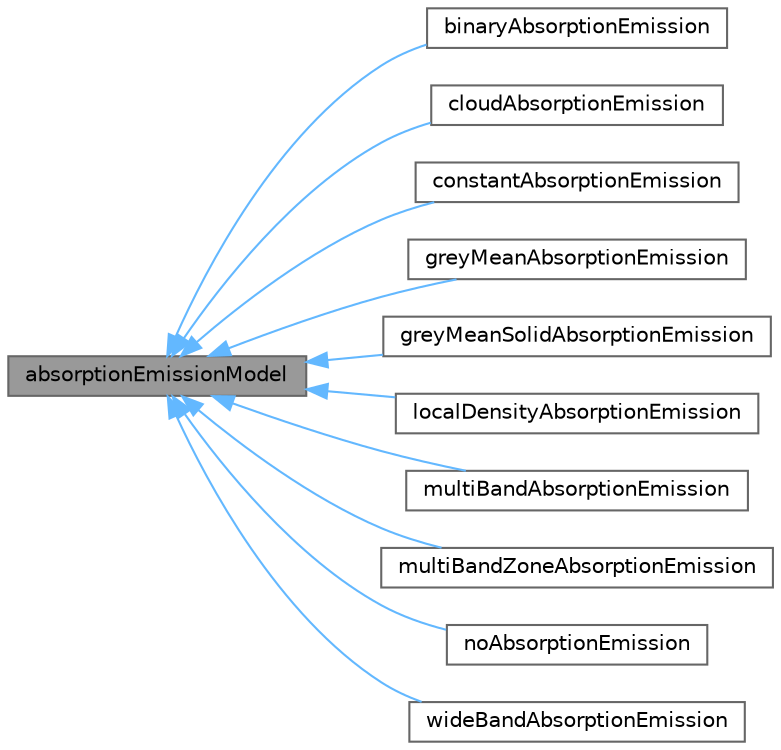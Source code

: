 digraph "absorptionEmissionModel"
{
 // LATEX_PDF_SIZE
  bgcolor="transparent";
  edge [fontname=Helvetica,fontsize=10,labelfontname=Helvetica,labelfontsize=10];
  node [fontname=Helvetica,fontsize=10,shape=box,height=0.2,width=0.4];
  rankdir="LR";
  Node1 [id="Node000001",label="absorptionEmissionModel",height=0.2,width=0.4,color="gray40", fillcolor="grey60", style="filled", fontcolor="black",tooltip="Model to supply absorption and emission coefficients for radiation modelling."];
  Node1 -> Node2 [id="edge1_Node000001_Node000002",dir="back",color="steelblue1",style="solid",tooltip=" "];
  Node2 [id="Node000002",label="binaryAbsorptionEmission",height=0.2,width=0.4,color="gray40", fillcolor="white", style="filled",URL="$classFoam_1_1radiation_1_1binaryAbsorptionEmission.html",tooltip="Radiation coefficient based on two absorption models."];
  Node1 -> Node3 [id="edge2_Node000001_Node000003",dir="back",color="steelblue1",style="solid",tooltip=" "];
  Node3 [id="Node000003",label="cloudAbsorptionEmission",height=0.2,width=0.4,color="gray40", fillcolor="white", style="filled",URL="$classFoam_1_1radiation_1_1cloudAbsorptionEmission.html",tooltip="Retrieves absorption/emission data from a cloud object."];
  Node1 -> Node4 [id="edge3_Node000001_Node000004",dir="back",color="steelblue1",style="solid",tooltip=" "];
  Node4 [id="Node000004",label="constantAbsorptionEmission",height=0.2,width=0.4,color="gray40", fillcolor="white", style="filled",URL="$classFoam_1_1radiation_1_1constantAbsorptionEmission.html",tooltip="Constant radiation absorption and emission coefficients for continuous phase."];
  Node1 -> Node5 [id="edge4_Node000001_Node000005",dir="back",color="steelblue1",style="solid",tooltip=" "];
  Node5 [id="Node000005",label="greyMeanAbsorptionEmission",height=0.2,width=0.4,color="gray40", fillcolor="white", style="filled",URL="$classFoam_1_1radiation_1_1greyMeanAbsorptionEmission.html",tooltip="greyMeanAbsorptionEmission radiation absorption and emission coefficients for continuous phase"];
  Node1 -> Node6 [id="edge5_Node000001_Node000006",dir="back",color="steelblue1",style="solid",tooltip=" "];
  Node6 [id="Node000006",label="greyMeanSolidAbsorptionEmission",height=0.2,width=0.4,color="gray40", fillcolor="white", style="filled",URL="$classFoam_1_1radiation_1_1greyMeanSolidAbsorptionEmission.html",tooltip="greyMeanSolidAbsorptionEmission radiation absorption and emission coefficients for solid mixture"];
  Node1 -> Node7 [id="edge6_Node000001_Node000007",dir="back",color="steelblue1",style="solid",tooltip=" "];
  Node7 [id="Node000007",label="localDensityAbsorptionEmission",height=0.2,width=0.4,color="gray40", fillcolor="white", style="filled",URL="$classFoam_1_1radiation_1_1localDensityAbsorptionEmission.html",tooltip="Constant radiation absorption and emission coefficients for continuous phase."];
  Node1 -> Node8 [id="edge7_Node000001_Node000008",dir="back",color="steelblue1",style="solid",tooltip=" "];
  Node8 [id="Node000008",label="multiBandAbsorptionEmission",height=0.2,width=0.4,color="gray40", fillcolor="white", style="filled",URL="$classFoam_1_1radiation_1_1multiBandAbsorptionEmission.html",tooltip="multiBandAbsorptionEmission radiation absorption/emission for solids."];
  Node1 -> Node9 [id="edge8_Node000001_Node000009",dir="back",color="steelblue1",style="solid",tooltip=" "];
  Node9 [id="Node000009",label="multiBandZoneAbsorptionEmission",height=0.2,width=0.4,color="gray40", fillcolor="white", style="filled",URL="$classFoam_1_1radiation_1_1multiBandZoneAbsorptionEmission.html",tooltip="multiBandZoneAbsorptionEmission radiation absorption/emission for solids."];
  Node1 -> Node10 [id="edge9_Node000001_Node000010",dir="back",color="steelblue1",style="solid",tooltip=" "];
  Node10 [id="Node000010",label="noAbsorptionEmission",height=0.2,width=0.4,color="gray40", fillcolor="white", style="filled",URL="$classFoam_1_1radiation_1_1noAbsorptionEmission.html",tooltip="Dummy absorption-emission model for 'none'."];
  Node1 -> Node11 [id="edge10_Node000001_Node000011",dir="back",color="steelblue1",style="solid",tooltip=" "];
  Node11 [id="Node000011",label="wideBandAbsorptionEmission",height=0.2,width=0.4,color="gray40", fillcolor="white", style="filled",URL="$classFoam_1_1radiation_1_1wideBandAbsorptionEmission.html",tooltip="wideBandAbsorptionEmission radiation absorption and emission coefficients for continuous phase."];
}

